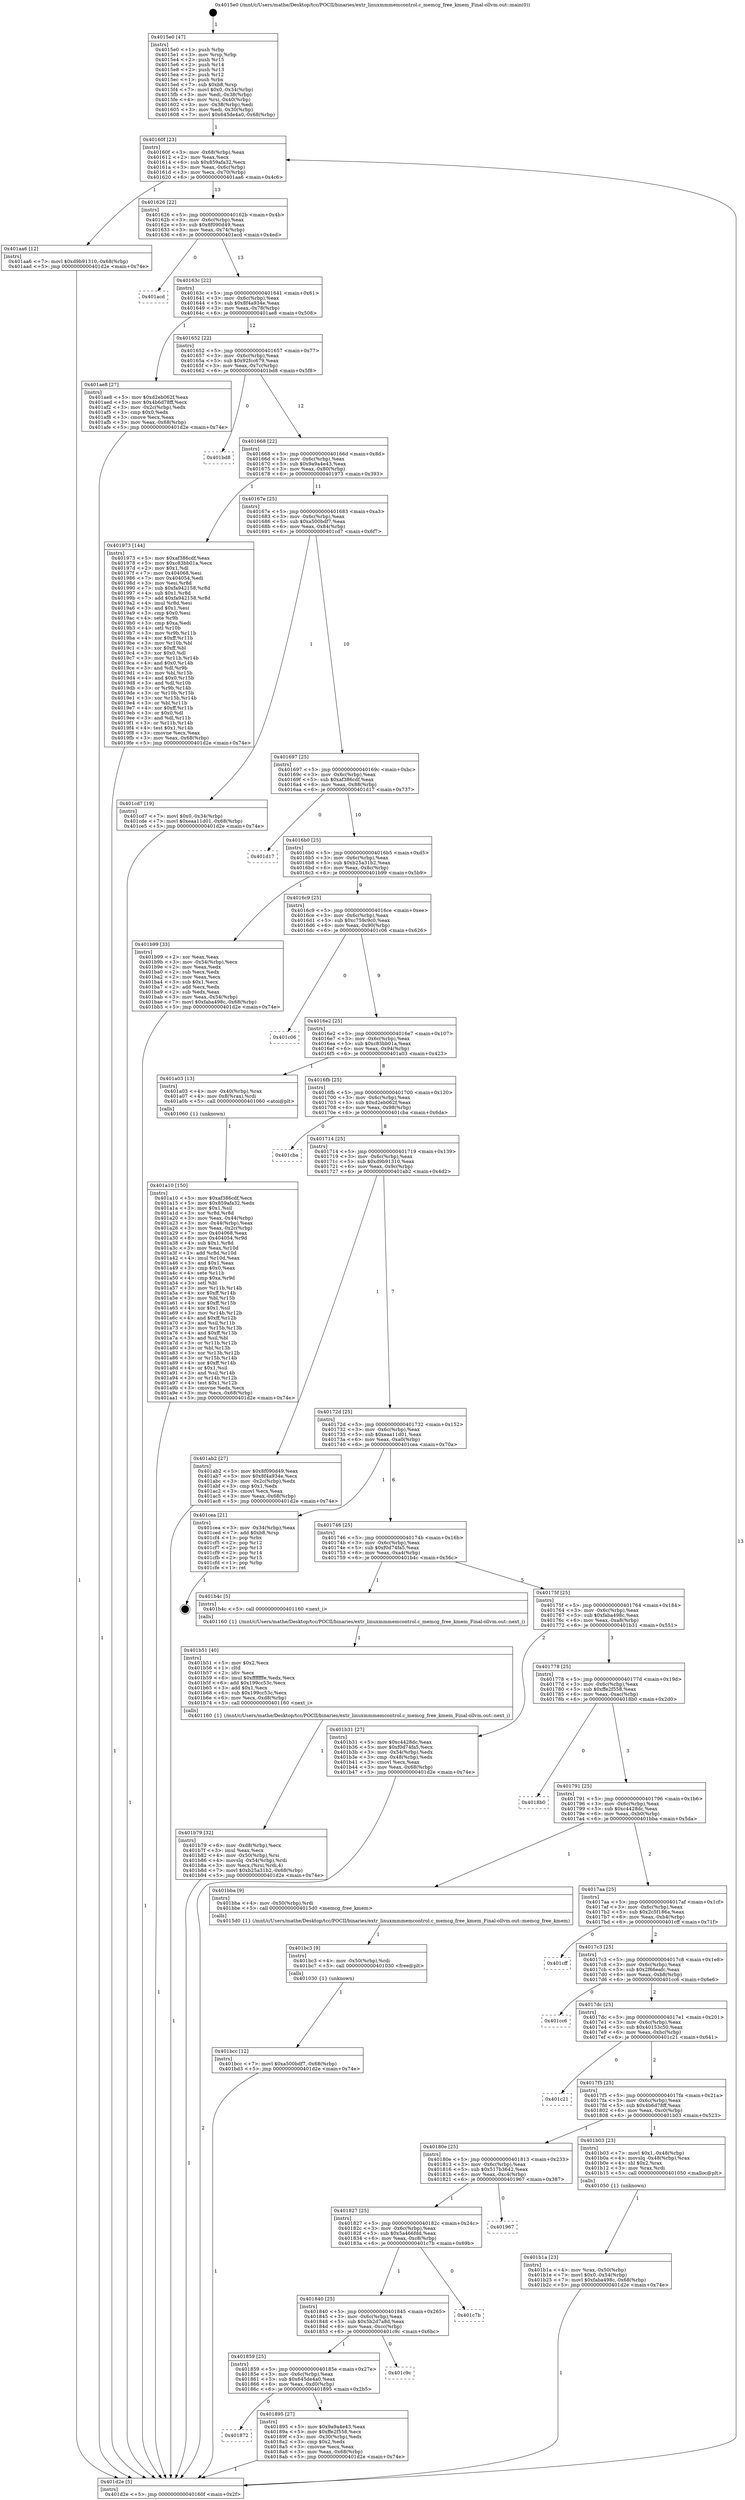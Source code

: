 digraph "0x4015e0" {
  label = "0x4015e0 (/mnt/c/Users/mathe/Desktop/tcc/POCII/binaries/extr_linuxmmmemcontrol.c_memcg_free_kmem_Final-ollvm.out::main(0))"
  labelloc = "t"
  node[shape=record]

  Entry [label="",width=0.3,height=0.3,shape=circle,fillcolor=black,style=filled]
  "0x40160f" [label="{
     0x40160f [23]\l
     | [instrs]\l
     &nbsp;&nbsp;0x40160f \<+3\>: mov -0x68(%rbp),%eax\l
     &nbsp;&nbsp;0x401612 \<+2\>: mov %eax,%ecx\l
     &nbsp;&nbsp;0x401614 \<+6\>: sub $0x859afa32,%ecx\l
     &nbsp;&nbsp;0x40161a \<+3\>: mov %eax,-0x6c(%rbp)\l
     &nbsp;&nbsp;0x40161d \<+3\>: mov %ecx,-0x70(%rbp)\l
     &nbsp;&nbsp;0x401620 \<+6\>: je 0000000000401aa6 \<main+0x4c6\>\l
  }"]
  "0x401aa6" [label="{
     0x401aa6 [12]\l
     | [instrs]\l
     &nbsp;&nbsp;0x401aa6 \<+7\>: movl $0xd9b91310,-0x68(%rbp)\l
     &nbsp;&nbsp;0x401aad \<+5\>: jmp 0000000000401d2e \<main+0x74e\>\l
  }"]
  "0x401626" [label="{
     0x401626 [22]\l
     | [instrs]\l
     &nbsp;&nbsp;0x401626 \<+5\>: jmp 000000000040162b \<main+0x4b\>\l
     &nbsp;&nbsp;0x40162b \<+3\>: mov -0x6c(%rbp),%eax\l
     &nbsp;&nbsp;0x40162e \<+5\>: sub $0x8f090d49,%eax\l
     &nbsp;&nbsp;0x401633 \<+3\>: mov %eax,-0x74(%rbp)\l
     &nbsp;&nbsp;0x401636 \<+6\>: je 0000000000401acd \<main+0x4ed\>\l
  }"]
  Exit [label="",width=0.3,height=0.3,shape=circle,fillcolor=black,style=filled,peripheries=2]
  "0x401acd" [label="{
     0x401acd\l
  }", style=dashed]
  "0x40163c" [label="{
     0x40163c [22]\l
     | [instrs]\l
     &nbsp;&nbsp;0x40163c \<+5\>: jmp 0000000000401641 \<main+0x61\>\l
     &nbsp;&nbsp;0x401641 \<+3\>: mov -0x6c(%rbp),%eax\l
     &nbsp;&nbsp;0x401644 \<+5\>: sub $0x8f4a934e,%eax\l
     &nbsp;&nbsp;0x401649 \<+3\>: mov %eax,-0x78(%rbp)\l
     &nbsp;&nbsp;0x40164c \<+6\>: je 0000000000401ae8 \<main+0x508\>\l
  }"]
  "0x401bcc" [label="{
     0x401bcc [12]\l
     | [instrs]\l
     &nbsp;&nbsp;0x401bcc \<+7\>: movl $0xa500bdf7,-0x68(%rbp)\l
     &nbsp;&nbsp;0x401bd3 \<+5\>: jmp 0000000000401d2e \<main+0x74e\>\l
  }"]
  "0x401ae8" [label="{
     0x401ae8 [27]\l
     | [instrs]\l
     &nbsp;&nbsp;0x401ae8 \<+5\>: mov $0xd2eb062f,%eax\l
     &nbsp;&nbsp;0x401aed \<+5\>: mov $0x4b6d78ff,%ecx\l
     &nbsp;&nbsp;0x401af2 \<+3\>: mov -0x2c(%rbp),%edx\l
     &nbsp;&nbsp;0x401af5 \<+3\>: cmp $0x0,%edx\l
     &nbsp;&nbsp;0x401af8 \<+3\>: cmove %ecx,%eax\l
     &nbsp;&nbsp;0x401afb \<+3\>: mov %eax,-0x68(%rbp)\l
     &nbsp;&nbsp;0x401afe \<+5\>: jmp 0000000000401d2e \<main+0x74e\>\l
  }"]
  "0x401652" [label="{
     0x401652 [22]\l
     | [instrs]\l
     &nbsp;&nbsp;0x401652 \<+5\>: jmp 0000000000401657 \<main+0x77\>\l
     &nbsp;&nbsp;0x401657 \<+3\>: mov -0x6c(%rbp),%eax\l
     &nbsp;&nbsp;0x40165a \<+5\>: sub $0x92fcc679,%eax\l
     &nbsp;&nbsp;0x40165f \<+3\>: mov %eax,-0x7c(%rbp)\l
     &nbsp;&nbsp;0x401662 \<+6\>: je 0000000000401bd8 \<main+0x5f8\>\l
  }"]
  "0x401bc3" [label="{
     0x401bc3 [9]\l
     | [instrs]\l
     &nbsp;&nbsp;0x401bc3 \<+4\>: mov -0x50(%rbp),%rdi\l
     &nbsp;&nbsp;0x401bc7 \<+5\>: call 0000000000401030 \<free@plt\>\l
     | [calls]\l
     &nbsp;&nbsp;0x401030 \{1\} (unknown)\l
  }"]
  "0x401bd8" [label="{
     0x401bd8\l
  }", style=dashed]
  "0x401668" [label="{
     0x401668 [22]\l
     | [instrs]\l
     &nbsp;&nbsp;0x401668 \<+5\>: jmp 000000000040166d \<main+0x8d\>\l
     &nbsp;&nbsp;0x40166d \<+3\>: mov -0x6c(%rbp),%eax\l
     &nbsp;&nbsp;0x401670 \<+5\>: sub $0x9a9a4e43,%eax\l
     &nbsp;&nbsp;0x401675 \<+3\>: mov %eax,-0x80(%rbp)\l
     &nbsp;&nbsp;0x401678 \<+6\>: je 0000000000401973 \<main+0x393\>\l
  }"]
  "0x401b79" [label="{
     0x401b79 [32]\l
     | [instrs]\l
     &nbsp;&nbsp;0x401b79 \<+6\>: mov -0xd8(%rbp),%ecx\l
     &nbsp;&nbsp;0x401b7f \<+3\>: imul %eax,%ecx\l
     &nbsp;&nbsp;0x401b82 \<+4\>: mov -0x50(%rbp),%rsi\l
     &nbsp;&nbsp;0x401b86 \<+4\>: movslq -0x54(%rbp),%rdi\l
     &nbsp;&nbsp;0x401b8a \<+3\>: mov %ecx,(%rsi,%rdi,4)\l
     &nbsp;&nbsp;0x401b8d \<+7\>: movl $0xb25a31b2,-0x68(%rbp)\l
     &nbsp;&nbsp;0x401b94 \<+5\>: jmp 0000000000401d2e \<main+0x74e\>\l
  }"]
  "0x401973" [label="{
     0x401973 [144]\l
     | [instrs]\l
     &nbsp;&nbsp;0x401973 \<+5\>: mov $0xaf386cdf,%eax\l
     &nbsp;&nbsp;0x401978 \<+5\>: mov $0xc83bb01a,%ecx\l
     &nbsp;&nbsp;0x40197d \<+2\>: mov $0x1,%dl\l
     &nbsp;&nbsp;0x40197f \<+7\>: mov 0x404068,%esi\l
     &nbsp;&nbsp;0x401986 \<+7\>: mov 0x404054,%edi\l
     &nbsp;&nbsp;0x40198d \<+3\>: mov %esi,%r8d\l
     &nbsp;&nbsp;0x401990 \<+7\>: sub $0xfa942158,%r8d\l
     &nbsp;&nbsp;0x401997 \<+4\>: sub $0x1,%r8d\l
     &nbsp;&nbsp;0x40199b \<+7\>: add $0xfa942158,%r8d\l
     &nbsp;&nbsp;0x4019a2 \<+4\>: imul %r8d,%esi\l
     &nbsp;&nbsp;0x4019a6 \<+3\>: and $0x1,%esi\l
     &nbsp;&nbsp;0x4019a9 \<+3\>: cmp $0x0,%esi\l
     &nbsp;&nbsp;0x4019ac \<+4\>: sete %r9b\l
     &nbsp;&nbsp;0x4019b0 \<+3\>: cmp $0xa,%edi\l
     &nbsp;&nbsp;0x4019b3 \<+4\>: setl %r10b\l
     &nbsp;&nbsp;0x4019b7 \<+3\>: mov %r9b,%r11b\l
     &nbsp;&nbsp;0x4019ba \<+4\>: xor $0xff,%r11b\l
     &nbsp;&nbsp;0x4019be \<+3\>: mov %r10b,%bl\l
     &nbsp;&nbsp;0x4019c1 \<+3\>: xor $0xff,%bl\l
     &nbsp;&nbsp;0x4019c4 \<+3\>: xor $0x0,%dl\l
     &nbsp;&nbsp;0x4019c7 \<+3\>: mov %r11b,%r14b\l
     &nbsp;&nbsp;0x4019ca \<+4\>: and $0x0,%r14b\l
     &nbsp;&nbsp;0x4019ce \<+3\>: and %dl,%r9b\l
     &nbsp;&nbsp;0x4019d1 \<+3\>: mov %bl,%r15b\l
     &nbsp;&nbsp;0x4019d4 \<+4\>: and $0x0,%r15b\l
     &nbsp;&nbsp;0x4019d8 \<+3\>: and %dl,%r10b\l
     &nbsp;&nbsp;0x4019db \<+3\>: or %r9b,%r14b\l
     &nbsp;&nbsp;0x4019de \<+3\>: or %r10b,%r15b\l
     &nbsp;&nbsp;0x4019e1 \<+3\>: xor %r15b,%r14b\l
     &nbsp;&nbsp;0x4019e4 \<+3\>: or %bl,%r11b\l
     &nbsp;&nbsp;0x4019e7 \<+4\>: xor $0xff,%r11b\l
     &nbsp;&nbsp;0x4019eb \<+3\>: or $0x0,%dl\l
     &nbsp;&nbsp;0x4019ee \<+3\>: and %dl,%r11b\l
     &nbsp;&nbsp;0x4019f1 \<+3\>: or %r11b,%r14b\l
     &nbsp;&nbsp;0x4019f4 \<+4\>: test $0x1,%r14b\l
     &nbsp;&nbsp;0x4019f8 \<+3\>: cmovne %ecx,%eax\l
     &nbsp;&nbsp;0x4019fb \<+3\>: mov %eax,-0x68(%rbp)\l
     &nbsp;&nbsp;0x4019fe \<+5\>: jmp 0000000000401d2e \<main+0x74e\>\l
  }"]
  "0x40167e" [label="{
     0x40167e [25]\l
     | [instrs]\l
     &nbsp;&nbsp;0x40167e \<+5\>: jmp 0000000000401683 \<main+0xa3\>\l
     &nbsp;&nbsp;0x401683 \<+3\>: mov -0x6c(%rbp),%eax\l
     &nbsp;&nbsp;0x401686 \<+5\>: sub $0xa500bdf7,%eax\l
     &nbsp;&nbsp;0x40168b \<+6\>: mov %eax,-0x84(%rbp)\l
     &nbsp;&nbsp;0x401691 \<+6\>: je 0000000000401cd7 \<main+0x6f7\>\l
  }"]
  "0x401b51" [label="{
     0x401b51 [40]\l
     | [instrs]\l
     &nbsp;&nbsp;0x401b51 \<+5\>: mov $0x2,%ecx\l
     &nbsp;&nbsp;0x401b56 \<+1\>: cltd\l
     &nbsp;&nbsp;0x401b57 \<+2\>: idiv %ecx\l
     &nbsp;&nbsp;0x401b59 \<+6\>: imul $0xfffffffe,%edx,%ecx\l
     &nbsp;&nbsp;0x401b5f \<+6\>: add $0x199cc53c,%ecx\l
     &nbsp;&nbsp;0x401b65 \<+3\>: add $0x1,%ecx\l
     &nbsp;&nbsp;0x401b68 \<+6\>: sub $0x199cc53c,%ecx\l
     &nbsp;&nbsp;0x401b6e \<+6\>: mov %ecx,-0xd8(%rbp)\l
     &nbsp;&nbsp;0x401b74 \<+5\>: call 0000000000401160 \<next_i\>\l
     | [calls]\l
     &nbsp;&nbsp;0x401160 \{1\} (/mnt/c/Users/mathe/Desktop/tcc/POCII/binaries/extr_linuxmmmemcontrol.c_memcg_free_kmem_Final-ollvm.out::next_i)\l
  }"]
  "0x401cd7" [label="{
     0x401cd7 [19]\l
     | [instrs]\l
     &nbsp;&nbsp;0x401cd7 \<+7\>: movl $0x0,-0x34(%rbp)\l
     &nbsp;&nbsp;0x401cde \<+7\>: movl $0xeaa11d01,-0x68(%rbp)\l
     &nbsp;&nbsp;0x401ce5 \<+5\>: jmp 0000000000401d2e \<main+0x74e\>\l
  }"]
  "0x401697" [label="{
     0x401697 [25]\l
     | [instrs]\l
     &nbsp;&nbsp;0x401697 \<+5\>: jmp 000000000040169c \<main+0xbc\>\l
     &nbsp;&nbsp;0x40169c \<+3\>: mov -0x6c(%rbp),%eax\l
     &nbsp;&nbsp;0x40169f \<+5\>: sub $0xaf386cdf,%eax\l
     &nbsp;&nbsp;0x4016a4 \<+6\>: mov %eax,-0x88(%rbp)\l
     &nbsp;&nbsp;0x4016aa \<+6\>: je 0000000000401d17 \<main+0x737\>\l
  }"]
  "0x401b1a" [label="{
     0x401b1a [23]\l
     | [instrs]\l
     &nbsp;&nbsp;0x401b1a \<+4\>: mov %rax,-0x50(%rbp)\l
     &nbsp;&nbsp;0x401b1e \<+7\>: movl $0x0,-0x54(%rbp)\l
     &nbsp;&nbsp;0x401b25 \<+7\>: movl $0xfaba498c,-0x68(%rbp)\l
     &nbsp;&nbsp;0x401b2c \<+5\>: jmp 0000000000401d2e \<main+0x74e\>\l
  }"]
  "0x401d17" [label="{
     0x401d17\l
  }", style=dashed]
  "0x4016b0" [label="{
     0x4016b0 [25]\l
     | [instrs]\l
     &nbsp;&nbsp;0x4016b0 \<+5\>: jmp 00000000004016b5 \<main+0xd5\>\l
     &nbsp;&nbsp;0x4016b5 \<+3\>: mov -0x6c(%rbp),%eax\l
     &nbsp;&nbsp;0x4016b8 \<+5\>: sub $0xb25a31b2,%eax\l
     &nbsp;&nbsp;0x4016bd \<+6\>: mov %eax,-0x8c(%rbp)\l
     &nbsp;&nbsp;0x4016c3 \<+6\>: je 0000000000401b99 \<main+0x5b9\>\l
  }"]
  "0x401a10" [label="{
     0x401a10 [150]\l
     | [instrs]\l
     &nbsp;&nbsp;0x401a10 \<+5\>: mov $0xaf386cdf,%ecx\l
     &nbsp;&nbsp;0x401a15 \<+5\>: mov $0x859afa32,%edx\l
     &nbsp;&nbsp;0x401a1a \<+3\>: mov $0x1,%sil\l
     &nbsp;&nbsp;0x401a1d \<+3\>: xor %r8d,%r8d\l
     &nbsp;&nbsp;0x401a20 \<+3\>: mov %eax,-0x44(%rbp)\l
     &nbsp;&nbsp;0x401a23 \<+3\>: mov -0x44(%rbp),%eax\l
     &nbsp;&nbsp;0x401a26 \<+3\>: mov %eax,-0x2c(%rbp)\l
     &nbsp;&nbsp;0x401a29 \<+7\>: mov 0x404068,%eax\l
     &nbsp;&nbsp;0x401a30 \<+8\>: mov 0x404054,%r9d\l
     &nbsp;&nbsp;0x401a38 \<+4\>: sub $0x1,%r8d\l
     &nbsp;&nbsp;0x401a3c \<+3\>: mov %eax,%r10d\l
     &nbsp;&nbsp;0x401a3f \<+3\>: add %r8d,%r10d\l
     &nbsp;&nbsp;0x401a42 \<+4\>: imul %r10d,%eax\l
     &nbsp;&nbsp;0x401a46 \<+3\>: and $0x1,%eax\l
     &nbsp;&nbsp;0x401a49 \<+3\>: cmp $0x0,%eax\l
     &nbsp;&nbsp;0x401a4c \<+4\>: sete %r11b\l
     &nbsp;&nbsp;0x401a50 \<+4\>: cmp $0xa,%r9d\l
     &nbsp;&nbsp;0x401a54 \<+3\>: setl %bl\l
     &nbsp;&nbsp;0x401a57 \<+3\>: mov %r11b,%r14b\l
     &nbsp;&nbsp;0x401a5a \<+4\>: xor $0xff,%r14b\l
     &nbsp;&nbsp;0x401a5e \<+3\>: mov %bl,%r15b\l
     &nbsp;&nbsp;0x401a61 \<+4\>: xor $0xff,%r15b\l
     &nbsp;&nbsp;0x401a65 \<+4\>: xor $0x1,%sil\l
     &nbsp;&nbsp;0x401a69 \<+3\>: mov %r14b,%r12b\l
     &nbsp;&nbsp;0x401a6c \<+4\>: and $0xff,%r12b\l
     &nbsp;&nbsp;0x401a70 \<+3\>: and %sil,%r11b\l
     &nbsp;&nbsp;0x401a73 \<+3\>: mov %r15b,%r13b\l
     &nbsp;&nbsp;0x401a76 \<+4\>: and $0xff,%r13b\l
     &nbsp;&nbsp;0x401a7a \<+3\>: and %sil,%bl\l
     &nbsp;&nbsp;0x401a7d \<+3\>: or %r11b,%r12b\l
     &nbsp;&nbsp;0x401a80 \<+3\>: or %bl,%r13b\l
     &nbsp;&nbsp;0x401a83 \<+3\>: xor %r13b,%r12b\l
     &nbsp;&nbsp;0x401a86 \<+3\>: or %r15b,%r14b\l
     &nbsp;&nbsp;0x401a89 \<+4\>: xor $0xff,%r14b\l
     &nbsp;&nbsp;0x401a8d \<+4\>: or $0x1,%sil\l
     &nbsp;&nbsp;0x401a91 \<+3\>: and %sil,%r14b\l
     &nbsp;&nbsp;0x401a94 \<+3\>: or %r14b,%r12b\l
     &nbsp;&nbsp;0x401a97 \<+4\>: test $0x1,%r12b\l
     &nbsp;&nbsp;0x401a9b \<+3\>: cmovne %edx,%ecx\l
     &nbsp;&nbsp;0x401a9e \<+3\>: mov %ecx,-0x68(%rbp)\l
     &nbsp;&nbsp;0x401aa1 \<+5\>: jmp 0000000000401d2e \<main+0x74e\>\l
  }"]
  "0x401b99" [label="{
     0x401b99 [33]\l
     | [instrs]\l
     &nbsp;&nbsp;0x401b99 \<+2\>: xor %eax,%eax\l
     &nbsp;&nbsp;0x401b9b \<+3\>: mov -0x54(%rbp),%ecx\l
     &nbsp;&nbsp;0x401b9e \<+2\>: mov %eax,%edx\l
     &nbsp;&nbsp;0x401ba0 \<+2\>: sub %ecx,%edx\l
     &nbsp;&nbsp;0x401ba2 \<+2\>: mov %eax,%ecx\l
     &nbsp;&nbsp;0x401ba4 \<+3\>: sub $0x1,%ecx\l
     &nbsp;&nbsp;0x401ba7 \<+2\>: add %ecx,%edx\l
     &nbsp;&nbsp;0x401ba9 \<+2\>: sub %edx,%eax\l
     &nbsp;&nbsp;0x401bab \<+3\>: mov %eax,-0x54(%rbp)\l
     &nbsp;&nbsp;0x401bae \<+7\>: movl $0xfaba498c,-0x68(%rbp)\l
     &nbsp;&nbsp;0x401bb5 \<+5\>: jmp 0000000000401d2e \<main+0x74e\>\l
  }"]
  "0x4016c9" [label="{
     0x4016c9 [25]\l
     | [instrs]\l
     &nbsp;&nbsp;0x4016c9 \<+5\>: jmp 00000000004016ce \<main+0xee\>\l
     &nbsp;&nbsp;0x4016ce \<+3\>: mov -0x6c(%rbp),%eax\l
     &nbsp;&nbsp;0x4016d1 \<+5\>: sub $0xc759c9c0,%eax\l
     &nbsp;&nbsp;0x4016d6 \<+6\>: mov %eax,-0x90(%rbp)\l
     &nbsp;&nbsp;0x4016dc \<+6\>: je 0000000000401c06 \<main+0x626\>\l
  }"]
  "0x4015e0" [label="{
     0x4015e0 [47]\l
     | [instrs]\l
     &nbsp;&nbsp;0x4015e0 \<+1\>: push %rbp\l
     &nbsp;&nbsp;0x4015e1 \<+3\>: mov %rsp,%rbp\l
     &nbsp;&nbsp;0x4015e4 \<+2\>: push %r15\l
     &nbsp;&nbsp;0x4015e6 \<+2\>: push %r14\l
     &nbsp;&nbsp;0x4015e8 \<+2\>: push %r13\l
     &nbsp;&nbsp;0x4015ea \<+2\>: push %r12\l
     &nbsp;&nbsp;0x4015ec \<+1\>: push %rbx\l
     &nbsp;&nbsp;0x4015ed \<+7\>: sub $0xb8,%rsp\l
     &nbsp;&nbsp;0x4015f4 \<+7\>: movl $0x0,-0x34(%rbp)\l
     &nbsp;&nbsp;0x4015fb \<+3\>: mov %edi,-0x38(%rbp)\l
     &nbsp;&nbsp;0x4015fe \<+4\>: mov %rsi,-0x40(%rbp)\l
     &nbsp;&nbsp;0x401602 \<+3\>: mov -0x38(%rbp),%edi\l
     &nbsp;&nbsp;0x401605 \<+3\>: mov %edi,-0x30(%rbp)\l
     &nbsp;&nbsp;0x401608 \<+7\>: movl $0x645de4a0,-0x68(%rbp)\l
  }"]
  "0x401c06" [label="{
     0x401c06\l
  }", style=dashed]
  "0x4016e2" [label="{
     0x4016e2 [25]\l
     | [instrs]\l
     &nbsp;&nbsp;0x4016e2 \<+5\>: jmp 00000000004016e7 \<main+0x107\>\l
     &nbsp;&nbsp;0x4016e7 \<+3\>: mov -0x6c(%rbp),%eax\l
     &nbsp;&nbsp;0x4016ea \<+5\>: sub $0xc83bb01a,%eax\l
     &nbsp;&nbsp;0x4016ef \<+6\>: mov %eax,-0x94(%rbp)\l
     &nbsp;&nbsp;0x4016f5 \<+6\>: je 0000000000401a03 \<main+0x423\>\l
  }"]
  "0x401d2e" [label="{
     0x401d2e [5]\l
     | [instrs]\l
     &nbsp;&nbsp;0x401d2e \<+5\>: jmp 000000000040160f \<main+0x2f\>\l
  }"]
  "0x401a03" [label="{
     0x401a03 [13]\l
     | [instrs]\l
     &nbsp;&nbsp;0x401a03 \<+4\>: mov -0x40(%rbp),%rax\l
     &nbsp;&nbsp;0x401a07 \<+4\>: mov 0x8(%rax),%rdi\l
     &nbsp;&nbsp;0x401a0b \<+5\>: call 0000000000401060 \<atoi@plt\>\l
     | [calls]\l
     &nbsp;&nbsp;0x401060 \{1\} (unknown)\l
  }"]
  "0x4016fb" [label="{
     0x4016fb [25]\l
     | [instrs]\l
     &nbsp;&nbsp;0x4016fb \<+5\>: jmp 0000000000401700 \<main+0x120\>\l
     &nbsp;&nbsp;0x401700 \<+3\>: mov -0x6c(%rbp),%eax\l
     &nbsp;&nbsp;0x401703 \<+5\>: sub $0xd2eb062f,%eax\l
     &nbsp;&nbsp;0x401708 \<+6\>: mov %eax,-0x98(%rbp)\l
     &nbsp;&nbsp;0x40170e \<+6\>: je 0000000000401cba \<main+0x6da\>\l
  }"]
  "0x401872" [label="{
     0x401872\l
  }", style=dashed]
  "0x401cba" [label="{
     0x401cba\l
  }", style=dashed]
  "0x401714" [label="{
     0x401714 [25]\l
     | [instrs]\l
     &nbsp;&nbsp;0x401714 \<+5\>: jmp 0000000000401719 \<main+0x139\>\l
     &nbsp;&nbsp;0x401719 \<+3\>: mov -0x6c(%rbp),%eax\l
     &nbsp;&nbsp;0x40171c \<+5\>: sub $0xd9b91310,%eax\l
     &nbsp;&nbsp;0x401721 \<+6\>: mov %eax,-0x9c(%rbp)\l
     &nbsp;&nbsp;0x401727 \<+6\>: je 0000000000401ab2 \<main+0x4d2\>\l
  }"]
  "0x401895" [label="{
     0x401895 [27]\l
     | [instrs]\l
     &nbsp;&nbsp;0x401895 \<+5\>: mov $0x9a9a4e43,%eax\l
     &nbsp;&nbsp;0x40189a \<+5\>: mov $0xffe2f558,%ecx\l
     &nbsp;&nbsp;0x40189f \<+3\>: mov -0x30(%rbp),%edx\l
     &nbsp;&nbsp;0x4018a2 \<+3\>: cmp $0x2,%edx\l
     &nbsp;&nbsp;0x4018a5 \<+3\>: cmovne %ecx,%eax\l
     &nbsp;&nbsp;0x4018a8 \<+3\>: mov %eax,-0x68(%rbp)\l
     &nbsp;&nbsp;0x4018ab \<+5\>: jmp 0000000000401d2e \<main+0x74e\>\l
  }"]
  "0x401ab2" [label="{
     0x401ab2 [27]\l
     | [instrs]\l
     &nbsp;&nbsp;0x401ab2 \<+5\>: mov $0x8f090d49,%eax\l
     &nbsp;&nbsp;0x401ab7 \<+5\>: mov $0x8f4a934e,%ecx\l
     &nbsp;&nbsp;0x401abc \<+3\>: mov -0x2c(%rbp),%edx\l
     &nbsp;&nbsp;0x401abf \<+3\>: cmp $0x1,%edx\l
     &nbsp;&nbsp;0x401ac2 \<+3\>: cmovl %ecx,%eax\l
     &nbsp;&nbsp;0x401ac5 \<+3\>: mov %eax,-0x68(%rbp)\l
     &nbsp;&nbsp;0x401ac8 \<+5\>: jmp 0000000000401d2e \<main+0x74e\>\l
  }"]
  "0x40172d" [label="{
     0x40172d [25]\l
     | [instrs]\l
     &nbsp;&nbsp;0x40172d \<+5\>: jmp 0000000000401732 \<main+0x152\>\l
     &nbsp;&nbsp;0x401732 \<+3\>: mov -0x6c(%rbp),%eax\l
     &nbsp;&nbsp;0x401735 \<+5\>: sub $0xeaa11d01,%eax\l
     &nbsp;&nbsp;0x40173a \<+6\>: mov %eax,-0xa0(%rbp)\l
     &nbsp;&nbsp;0x401740 \<+6\>: je 0000000000401cea \<main+0x70a\>\l
  }"]
  "0x401859" [label="{
     0x401859 [25]\l
     | [instrs]\l
     &nbsp;&nbsp;0x401859 \<+5\>: jmp 000000000040185e \<main+0x27e\>\l
     &nbsp;&nbsp;0x40185e \<+3\>: mov -0x6c(%rbp),%eax\l
     &nbsp;&nbsp;0x401861 \<+5\>: sub $0x645de4a0,%eax\l
     &nbsp;&nbsp;0x401866 \<+6\>: mov %eax,-0xd0(%rbp)\l
     &nbsp;&nbsp;0x40186c \<+6\>: je 0000000000401895 \<main+0x2b5\>\l
  }"]
  "0x401cea" [label="{
     0x401cea [21]\l
     | [instrs]\l
     &nbsp;&nbsp;0x401cea \<+3\>: mov -0x34(%rbp),%eax\l
     &nbsp;&nbsp;0x401ced \<+7\>: add $0xb8,%rsp\l
     &nbsp;&nbsp;0x401cf4 \<+1\>: pop %rbx\l
     &nbsp;&nbsp;0x401cf5 \<+2\>: pop %r12\l
     &nbsp;&nbsp;0x401cf7 \<+2\>: pop %r13\l
     &nbsp;&nbsp;0x401cf9 \<+2\>: pop %r14\l
     &nbsp;&nbsp;0x401cfb \<+2\>: pop %r15\l
     &nbsp;&nbsp;0x401cfd \<+1\>: pop %rbp\l
     &nbsp;&nbsp;0x401cfe \<+1\>: ret\l
  }"]
  "0x401746" [label="{
     0x401746 [25]\l
     | [instrs]\l
     &nbsp;&nbsp;0x401746 \<+5\>: jmp 000000000040174b \<main+0x16b\>\l
     &nbsp;&nbsp;0x40174b \<+3\>: mov -0x6c(%rbp),%eax\l
     &nbsp;&nbsp;0x40174e \<+5\>: sub $0xf0d74fa5,%eax\l
     &nbsp;&nbsp;0x401753 \<+6\>: mov %eax,-0xa4(%rbp)\l
     &nbsp;&nbsp;0x401759 \<+6\>: je 0000000000401b4c \<main+0x56c\>\l
  }"]
  "0x401c9c" [label="{
     0x401c9c\l
  }", style=dashed]
  "0x401b4c" [label="{
     0x401b4c [5]\l
     | [instrs]\l
     &nbsp;&nbsp;0x401b4c \<+5\>: call 0000000000401160 \<next_i\>\l
     | [calls]\l
     &nbsp;&nbsp;0x401160 \{1\} (/mnt/c/Users/mathe/Desktop/tcc/POCII/binaries/extr_linuxmmmemcontrol.c_memcg_free_kmem_Final-ollvm.out::next_i)\l
  }"]
  "0x40175f" [label="{
     0x40175f [25]\l
     | [instrs]\l
     &nbsp;&nbsp;0x40175f \<+5\>: jmp 0000000000401764 \<main+0x184\>\l
     &nbsp;&nbsp;0x401764 \<+3\>: mov -0x6c(%rbp),%eax\l
     &nbsp;&nbsp;0x401767 \<+5\>: sub $0xfaba498c,%eax\l
     &nbsp;&nbsp;0x40176c \<+6\>: mov %eax,-0xa8(%rbp)\l
     &nbsp;&nbsp;0x401772 \<+6\>: je 0000000000401b31 \<main+0x551\>\l
  }"]
  "0x401840" [label="{
     0x401840 [25]\l
     | [instrs]\l
     &nbsp;&nbsp;0x401840 \<+5\>: jmp 0000000000401845 \<main+0x265\>\l
     &nbsp;&nbsp;0x401845 \<+3\>: mov -0x6c(%rbp),%eax\l
     &nbsp;&nbsp;0x401848 \<+5\>: sub $0x5b2d7a8d,%eax\l
     &nbsp;&nbsp;0x40184d \<+6\>: mov %eax,-0xcc(%rbp)\l
     &nbsp;&nbsp;0x401853 \<+6\>: je 0000000000401c9c \<main+0x6bc\>\l
  }"]
  "0x401b31" [label="{
     0x401b31 [27]\l
     | [instrs]\l
     &nbsp;&nbsp;0x401b31 \<+5\>: mov $0xc4428dc,%eax\l
     &nbsp;&nbsp;0x401b36 \<+5\>: mov $0xf0d74fa5,%ecx\l
     &nbsp;&nbsp;0x401b3b \<+3\>: mov -0x54(%rbp),%edx\l
     &nbsp;&nbsp;0x401b3e \<+3\>: cmp -0x48(%rbp),%edx\l
     &nbsp;&nbsp;0x401b41 \<+3\>: cmovl %ecx,%eax\l
     &nbsp;&nbsp;0x401b44 \<+3\>: mov %eax,-0x68(%rbp)\l
     &nbsp;&nbsp;0x401b47 \<+5\>: jmp 0000000000401d2e \<main+0x74e\>\l
  }"]
  "0x401778" [label="{
     0x401778 [25]\l
     | [instrs]\l
     &nbsp;&nbsp;0x401778 \<+5\>: jmp 000000000040177d \<main+0x19d\>\l
     &nbsp;&nbsp;0x40177d \<+3\>: mov -0x6c(%rbp),%eax\l
     &nbsp;&nbsp;0x401780 \<+5\>: sub $0xffe2f558,%eax\l
     &nbsp;&nbsp;0x401785 \<+6\>: mov %eax,-0xac(%rbp)\l
     &nbsp;&nbsp;0x40178b \<+6\>: je 00000000004018b0 \<main+0x2d0\>\l
  }"]
  "0x401c7b" [label="{
     0x401c7b\l
  }", style=dashed]
  "0x4018b0" [label="{
     0x4018b0\l
  }", style=dashed]
  "0x401791" [label="{
     0x401791 [25]\l
     | [instrs]\l
     &nbsp;&nbsp;0x401791 \<+5\>: jmp 0000000000401796 \<main+0x1b6\>\l
     &nbsp;&nbsp;0x401796 \<+3\>: mov -0x6c(%rbp),%eax\l
     &nbsp;&nbsp;0x401799 \<+5\>: sub $0xc4428dc,%eax\l
     &nbsp;&nbsp;0x40179e \<+6\>: mov %eax,-0xb0(%rbp)\l
     &nbsp;&nbsp;0x4017a4 \<+6\>: je 0000000000401bba \<main+0x5da\>\l
  }"]
  "0x401827" [label="{
     0x401827 [25]\l
     | [instrs]\l
     &nbsp;&nbsp;0x401827 \<+5\>: jmp 000000000040182c \<main+0x24c\>\l
     &nbsp;&nbsp;0x40182c \<+3\>: mov -0x6c(%rbp),%eax\l
     &nbsp;&nbsp;0x40182f \<+5\>: sub $0x5a466fdd,%eax\l
     &nbsp;&nbsp;0x401834 \<+6\>: mov %eax,-0xc8(%rbp)\l
     &nbsp;&nbsp;0x40183a \<+6\>: je 0000000000401c7b \<main+0x69b\>\l
  }"]
  "0x401bba" [label="{
     0x401bba [9]\l
     | [instrs]\l
     &nbsp;&nbsp;0x401bba \<+4\>: mov -0x50(%rbp),%rdi\l
     &nbsp;&nbsp;0x401bbe \<+5\>: call 00000000004015d0 \<memcg_free_kmem\>\l
     | [calls]\l
     &nbsp;&nbsp;0x4015d0 \{1\} (/mnt/c/Users/mathe/Desktop/tcc/POCII/binaries/extr_linuxmmmemcontrol.c_memcg_free_kmem_Final-ollvm.out::memcg_free_kmem)\l
  }"]
  "0x4017aa" [label="{
     0x4017aa [25]\l
     | [instrs]\l
     &nbsp;&nbsp;0x4017aa \<+5\>: jmp 00000000004017af \<main+0x1cf\>\l
     &nbsp;&nbsp;0x4017af \<+3\>: mov -0x6c(%rbp),%eax\l
     &nbsp;&nbsp;0x4017b2 \<+5\>: sub $0x2c5f186a,%eax\l
     &nbsp;&nbsp;0x4017b7 \<+6\>: mov %eax,-0xb4(%rbp)\l
     &nbsp;&nbsp;0x4017bd \<+6\>: je 0000000000401cff \<main+0x71f\>\l
  }"]
  "0x401967" [label="{
     0x401967\l
  }", style=dashed]
  "0x401cff" [label="{
     0x401cff\l
  }", style=dashed]
  "0x4017c3" [label="{
     0x4017c3 [25]\l
     | [instrs]\l
     &nbsp;&nbsp;0x4017c3 \<+5\>: jmp 00000000004017c8 \<main+0x1e8\>\l
     &nbsp;&nbsp;0x4017c8 \<+3\>: mov -0x6c(%rbp),%eax\l
     &nbsp;&nbsp;0x4017cb \<+5\>: sub $0x2f66eafc,%eax\l
     &nbsp;&nbsp;0x4017d0 \<+6\>: mov %eax,-0xb8(%rbp)\l
     &nbsp;&nbsp;0x4017d6 \<+6\>: je 0000000000401cc6 \<main+0x6e6\>\l
  }"]
  "0x40180e" [label="{
     0x40180e [25]\l
     | [instrs]\l
     &nbsp;&nbsp;0x40180e \<+5\>: jmp 0000000000401813 \<main+0x233\>\l
     &nbsp;&nbsp;0x401813 \<+3\>: mov -0x6c(%rbp),%eax\l
     &nbsp;&nbsp;0x401816 \<+5\>: sub $0x517b3642,%eax\l
     &nbsp;&nbsp;0x40181b \<+6\>: mov %eax,-0xc4(%rbp)\l
     &nbsp;&nbsp;0x401821 \<+6\>: je 0000000000401967 \<main+0x387\>\l
  }"]
  "0x401cc6" [label="{
     0x401cc6\l
  }", style=dashed]
  "0x4017dc" [label="{
     0x4017dc [25]\l
     | [instrs]\l
     &nbsp;&nbsp;0x4017dc \<+5\>: jmp 00000000004017e1 \<main+0x201\>\l
     &nbsp;&nbsp;0x4017e1 \<+3\>: mov -0x6c(%rbp),%eax\l
     &nbsp;&nbsp;0x4017e4 \<+5\>: sub $0x40153c50,%eax\l
     &nbsp;&nbsp;0x4017e9 \<+6\>: mov %eax,-0xbc(%rbp)\l
     &nbsp;&nbsp;0x4017ef \<+6\>: je 0000000000401c21 \<main+0x641\>\l
  }"]
  "0x401b03" [label="{
     0x401b03 [23]\l
     | [instrs]\l
     &nbsp;&nbsp;0x401b03 \<+7\>: movl $0x1,-0x48(%rbp)\l
     &nbsp;&nbsp;0x401b0a \<+4\>: movslq -0x48(%rbp),%rax\l
     &nbsp;&nbsp;0x401b0e \<+4\>: shl $0x2,%rax\l
     &nbsp;&nbsp;0x401b12 \<+3\>: mov %rax,%rdi\l
     &nbsp;&nbsp;0x401b15 \<+5\>: call 0000000000401050 \<malloc@plt\>\l
     | [calls]\l
     &nbsp;&nbsp;0x401050 \{1\} (unknown)\l
  }"]
  "0x401c21" [label="{
     0x401c21\l
  }", style=dashed]
  "0x4017f5" [label="{
     0x4017f5 [25]\l
     | [instrs]\l
     &nbsp;&nbsp;0x4017f5 \<+5\>: jmp 00000000004017fa \<main+0x21a\>\l
     &nbsp;&nbsp;0x4017fa \<+3\>: mov -0x6c(%rbp),%eax\l
     &nbsp;&nbsp;0x4017fd \<+5\>: sub $0x4b6d78ff,%eax\l
     &nbsp;&nbsp;0x401802 \<+6\>: mov %eax,-0xc0(%rbp)\l
     &nbsp;&nbsp;0x401808 \<+6\>: je 0000000000401b03 \<main+0x523\>\l
  }"]
  Entry -> "0x4015e0" [label=" 1"]
  "0x40160f" -> "0x401aa6" [label=" 1"]
  "0x40160f" -> "0x401626" [label=" 13"]
  "0x401cea" -> Exit [label=" 1"]
  "0x401626" -> "0x401acd" [label=" 0"]
  "0x401626" -> "0x40163c" [label=" 13"]
  "0x401cd7" -> "0x401d2e" [label=" 1"]
  "0x40163c" -> "0x401ae8" [label=" 1"]
  "0x40163c" -> "0x401652" [label=" 12"]
  "0x401bcc" -> "0x401d2e" [label=" 1"]
  "0x401652" -> "0x401bd8" [label=" 0"]
  "0x401652" -> "0x401668" [label=" 12"]
  "0x401bc3" -> "0x401bcc" [label=" 1"]
  "0x401668" -> "0x401973" [label=" 1"]
  "0x401668" -> "0x40167e" [label=" 11"]
  "0x401bba" -> "0x401bc3" [label=" 1"]
  "0x40167e" -> "0x401cd7" [label=" 1"]
  "0x40167e" -> "0x401697" [label=" 10"]
  "0x401b99" -> "0x401d2e" [label=" 1"]
  "0x401697" -> "0x401d17" [label=" 0"]
  "0x401697" -> "0x4016b0" [label=" 10"]
  "0x401b79" -> "0x401d2e" [label=" 1"]
  "0x4016b0" -> "0x401b99" [label=" 1"]
  "0x4016b0" -> "0x4016c9" [label=" 9"]
  "0x401b51" -> "0x401b79" [label=" 1"]
  "0x4016c9" -> "0x401c06" [label=" 0"]
  "0x4016c9" -> "0x4016e2" [label=" 9"]
  "0x401b4c" -> "0x401b51" [label=" 1"]
  "0x4016e2" -> "0x401a03" [label=" 1"]
  "0x4016e2" -> "0x4016fb" [label=" 8"]
  "0x401b31" -> "0x401d2e" [label=" 2"]
  "0x4016fb" -> "0x401cba" [label=" 0"]
  "0x4016fb" -> "0x401714" [label=" 8"]
  "0x401b1a" -> "0x401d2e" [label=" 1"]
  "0x401714" -> "0x401ab2" [label=" 1"]
  "0x401714" -> "0x40172d" [label=" 7"]
  "0x401b03" -> "0x401b1a" [label=" 1"]
  "0x40172d" -> "0x401cea" [label=" 1"]
  "0x40172d" -> "0x401746" [label=" 6"]
  "0x401ab2" -> "0x401d2e" [label=" 1"]
  "0x401746" -> "0x401b4c" [label=" 1"]
  "0x401746" -> "0x40175f" [label=" 5"]
  "0x401aa6" -> "0x401d2e" [label=" 1"]
  "0x40175f" -> "0x401b31" [label=" 2"]
  "0x40175f" -> "0x401778" [label=" 3"]
  "0x401a03" -> "0x401a10" [label=" 1"]
  "0x401778" -> "0x4018b0" [label=" 0"]
  "0x401778" -> "0x401791" [label=" 3"]
  "0x401973" -> "0x401d2e" [label=" 1"]
  "0x401791" -> "0x401bba" [label=" 1"]
  "0x401791" -> "0x4017aa" [label=" 2"]
  "0x4015e0" -> "0x40160f" [label=" 1"]
  "0x4017aa" -> "0x401cff" [label=" 0"]
  "0x4017aa" -> "0x4017c3" [label=" 2"]
  "0x401895" -> "0x401d2e" [label=" 1"]
  "0x4017c3" -> "0x401cc6" [label=" 0"]
  "0x4017c3" -> "0x4017dc" [label=" 2"]
  "0x401859" -> "0x401895" [label=" 1"]
  "0x4017dc" -> "0x401c21" [label=" 0"]
  "0x4017dc" -> "0x4017f5" [label=" 2"]
  "0x401ae8" -> "0x401d2e" [label=" 1"]
  "0x4017f5" -> "0x401b03" [label=" 1"]
  "0x4017f5" -> "0x40180e" [label=" 1"]
  "0x401859" -> "0x401872" [label=" 0"]
  "0x40180e" -> "0x401967" [label=" 0"]
  "0x40180e" -> "0x401827" [label=" 1"]
  "0x401d2e" -> "0x40160f" [label=" 13"]
  "0x401827" -> "0x401c7b" [label=" 0"]
  "0x401827" -> "0x401840" [label=" 1"]
  "0x401a10" -> "0x401d2e" [label=" 1"]
  "0x401840" -> "0x401c9c" [label=" 0"]
  "0x401840" -> "0x401859" [label=" 1"]
}
